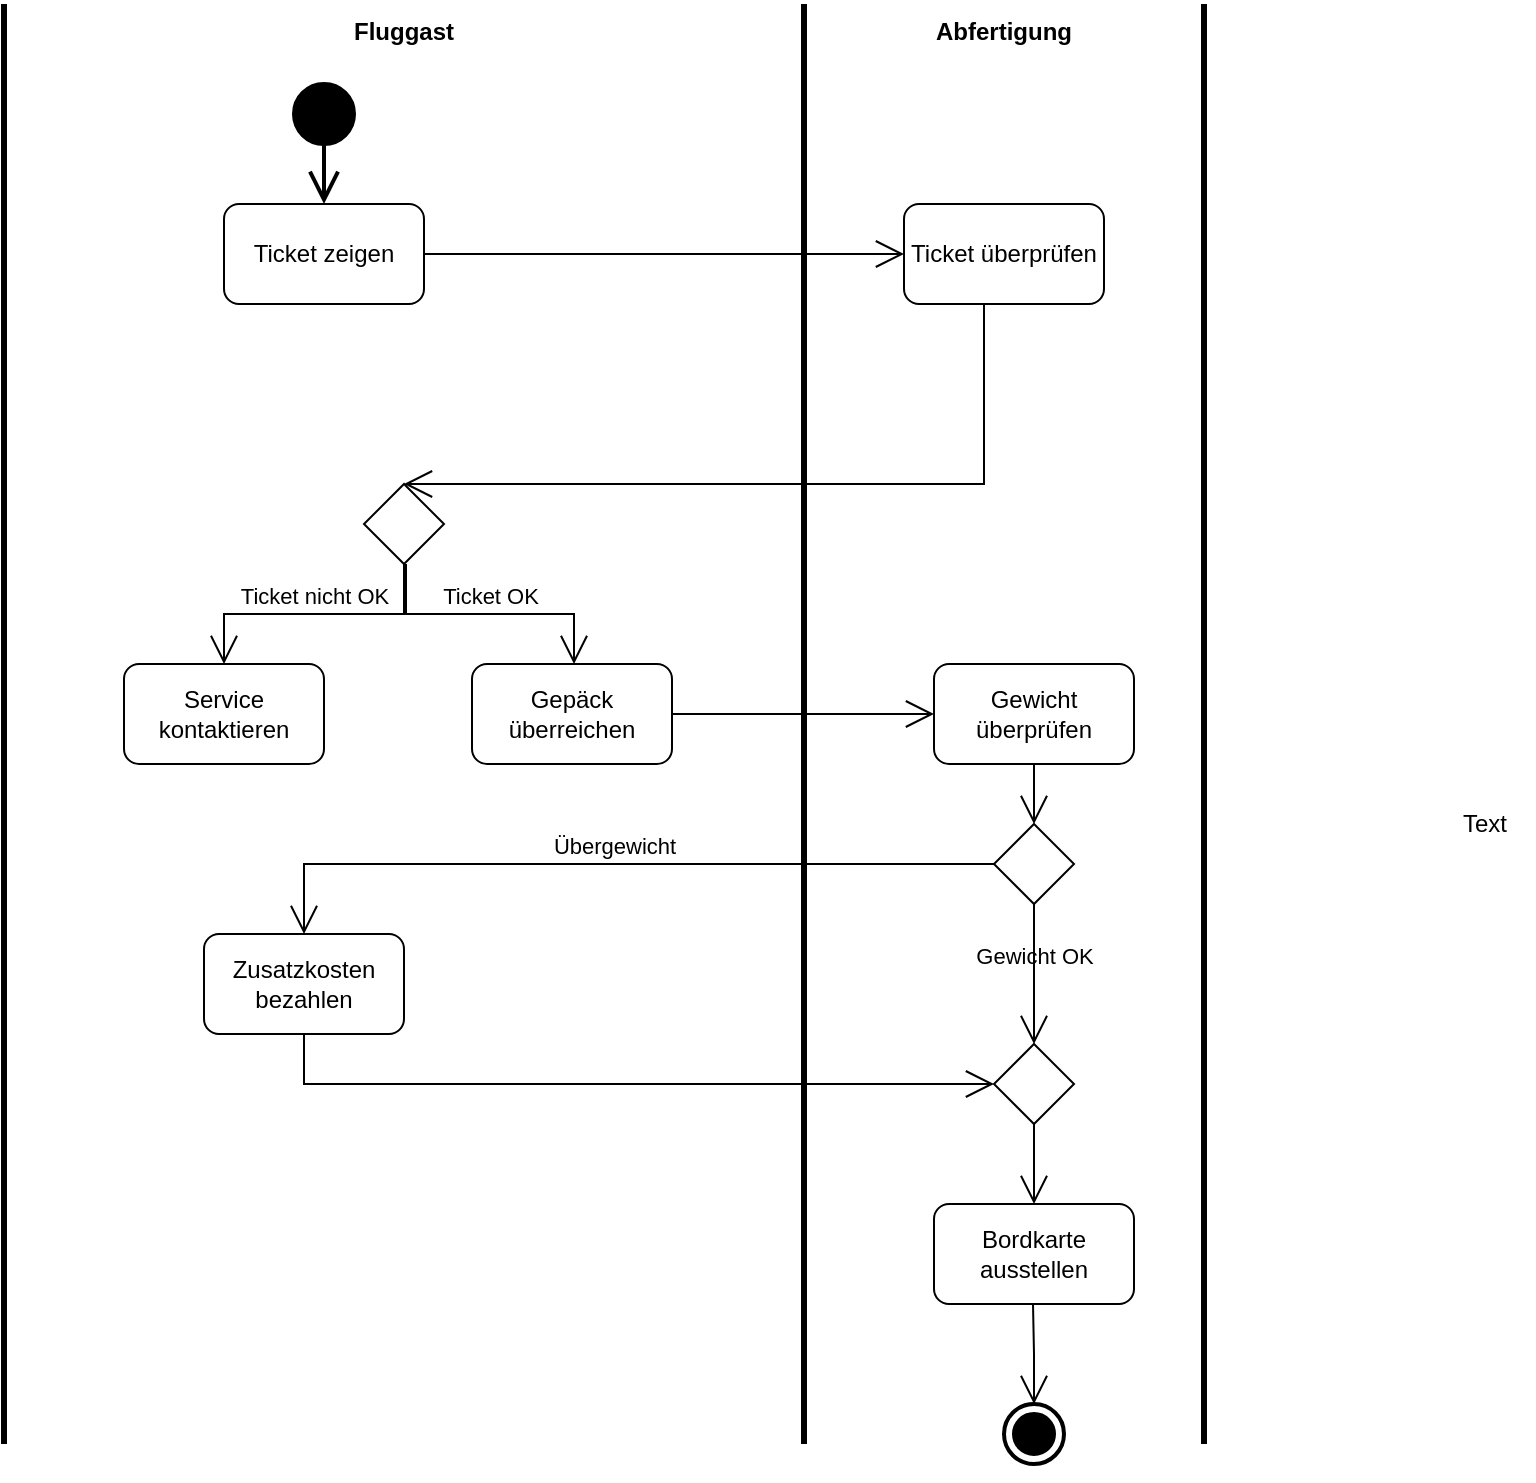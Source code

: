 <mxfile>
    <diagram id="0nqiZDRrLIbblJLlTVYX" name="Seite-1">
        <mxGraphModel dx="1086" dy="666" grid="1" gridSize="10" guides="1" tooltips="1" connect="1" arrows="1" fold="1" page="1" pageScale="1" pageWidth="1169" pageHeight="827" math="0" shadow="0">
            <root>
                <mxCell id="0"/>
                <mxCell id="1" parent="0"/>
                <mxCell id="2" value="&lt;b&gt;Fluggast&lt;/b&gt;" style="html=1;shape=mxgraph.sysml.actPart;strokeWidth=3;verticalAlign=top;rotation=0;whiteSpace=wrap;" vertex="1" parent="1">
                    <mxGeometry x="80" y="40" width="400" height="720" as="geometry"/>
                </mxCell>
                <mxCell id="3" value="&lt;b&gt;Abfertigung&lt;/b&gt;" style="html=1;shape=mxgraph.sysml.actPart;strokeWidth=3;verticalAlign=top;rotation=0;whiteSpace=wrap;" vertex="1" parent="1">
                    <mxGeometry x="480" y="40" width="200" height="720" as="geometry"/>
                </mxCell>
                <mxCell id="4" value="" style="shape=ellipse;html=1;fillColor=strokeColor;strokeWidth=2;verticalLabelPosition=bottom;verticalAlignment=top;perimeter=ellipsePerimeter;" vertex="1" parent="1">
                    <mxGeometry x="225" y="80" width="30" height="30" as="geometry"/>
                </mxCell>
                <mxCell id="5" style="edgeStyle=none;html=1;strokeWidth=1;" edge="1" parent="1" source="6" target="3">
                    <mxGeometry relative="1" as="geometry"/>
                </mxCell>
                <mxCell id="6" value="" style="html=1;shape=mxgraph.sysml.actFinal;strokeWidth=2;verticalLabelPosition=bottom;verticalAlignment=top;" vertex="1" parent="1">
                    <mxGeometry x="580" y="740" width="30" height="30" as="geometry"/>
                </mxCell>
                <mxCell id="7" value="Ticket zeigen" style="shape=rect;html=1;rounded=1;whiteSpace=wrap;align=center;" vertex="1" parent="1">
                    <mxGeometry x="190" y="140" width="100" height="50" as="geometry"/>
                </mxCell>
                <mxCell id="8" value="Ticket überprüfen" style="shape=rect;html=1;rounded=1;whiteSpace=wrap;align=center;" vertex="1" parent="1">
                    <mxGeometry x="530" y="140" width="100" height="50" as="geometry"/>
                </mxCell>
                <mxCell id="9" value="Service kontaktieren" style="shape=rect;html=1;rounded=1;whiteSpace=wrap;align=center;" vertex="1" parent="1">
                    <mxGeometry x="140" y="370" width="100" height="50" as="geometry"/>
                </mxCell>
                <mxCell id="10" value="Gepäck überreichen" style="shape=rect;html=1;rounded=1;whiteSpace=wrap;align=center;" vertex="1" parent="1">
                    <mxGeometry x="314" y="370" width="100" height="50" as="geometry"/>
                </mxCell>
                <mxCell id="11" value="Gewicht überprüfen" style="shape=rect;html=1;rounded=1;whiteSpace=wrap;align=center;" vertex="1" parent="1">
                    <mxGeometry x="545" y="370" width="100" height="50" as="geometry"/>
                </mxCell>
                <mxCell id="12" value="Bordkarte ausstellen" style="shape=rect;html=1;rounded=1;whiteSpace=wrap;align=center;" vertex="1" parent="1">
                    <mxGeometry x="545" y="640" width="100" height="50" as="geometry"/>
                </mxCell>
                <mxCell id="13" value="Zusatzkosten bezahlen" style="shape=rect;html=1;rounded=1;whiteSpace=wrap;align=center;" vertex="1" parent="1">
                    <mxGeometry x="180" y="505" width="100" height="50" as="geometry"/>
                </mxCell>
                <mxCell id="14" value="" style="edgeStyle=none;html=1;endArrow=open;endSize=12;strokeWidth=2;verticalAlign=bottom;exitX=0.5;exitY=1;exitDx=0;exitDy=0;entryX=0.5;entryY=0;entryDx=0;entryDy=0;" edge="1" parent="1" source="4" target="7">
                    <mxGeometry width="160" relative="1" as="geometry">
                        <mxPoint x="430" y="180" as="sourcePoint"/>
                        <mxPoint x="570" y="180.5" as="targetPoint"/>
                    </mxGeometry>
                </mxCell>
                <mxCell id="15" value="" style="edgeStyle=none;html=1;endArrow=open;endSize=12;strokeWidth=1;verticalAlign=bottom;exitX=1;exitY=0.5;exitDx=0;exitDy=0;entryX=0;entryY=0.5;entryDx=0;entryDy=0;" edge="1" parent="1" source="7" target="8">
                    <mxGeometry width="160" relative="1" as="geometry">
                        <mxPoint x="250" y="120" as="sourcePoint"/>
                        <mxPoint x="250" y="160" as="targetPoint"/>
                    </mxGeometry>
                </mxCell>
                <mxCell id="16" value="" style="shape=rhombus;html=1;verticalLabelPosition=bottom;verticalAlignment=top;" vertex="1" parent="1">
                    <mxGeometry x="260" y="280" width="40" height="40" as="geometry"/>
                </mxCell>
                <mxCell id="17" value="" style="edgeStyle=elbowEdgeStyle;html=1;elbow=horizontal;align=right;verticalAlign=bottom;endArrow=none;rounded=0;labelBackgroundColor=none;startArrow=open;startSize=12;entryX=0.35;entryY=1;entryDx=0;entryDy=0;entryPerimeter=0;exitX=0.5;exitY=0;exitDx=0;exitDy=0;" edge="1" parent="1" source="16" target="8">
                    <mxGeometry relative="1" as="geometry">
                        <mxPoint x="580" y="200" as="targetPoint"/>
                        <Array as="points">
                            <mxPoint x="570" y="250"/>
                            <mxPoint x="390" y="200"/>
                            <mxPoint x="280" y="240"/>
                            <mxPoint x="580" y="250"/>
                            <mxPoint x="280" y="230"/>
                            <mxPoint x="280" y="240"/>
                            <mxPoint x="280" y="230"/>
                            <mxPoint x="280" y="250"/>
                            <mxPoint x="580" y="240"/>
                        </Array>
                    </mxGeometry>
                </mxCell>
                <mxCell id="18" value="Ticket OK" style="edgeStyle=elbowEdgeStyle;html=1;elbow=vertical;verticalAlign=bottom;endArrow=open;rounded=0;labelBackgroundColor=none;endSize=12;entryX=0.5;entryY=0;entryDx=0;entryDy=0;" edge="1" parent="1">
                    <mxGeometry relative="1" as="geometry">
                        <mxPoint x="365" y="370" as="targetPoint"/>
                        <mxPoint x="281" y="320" as="sourcePoint"/>
                    </mxGeometry>
                </mxCell>
                <mxCell id="19" value="Ticket nicht OK" style="edgeStyle=elbowEdgeStyle;html=1;elbow=vertical;verticalAlign=bottom;endArrow=open;rounded=0;labelBackgroundColor=none;endSize=12;entryX=0.5;entryY=0;entryDx=0;entryDy=0;" edge="1" parent="1" target="9">
                    <mxGeometry relative="1" as="geometry">
                        <mxPoint x="400" y="350" as="targetPoint"/>
                        <mxPoint x="280" y="320" as="sourcePoint"/>
                    </mxGeometry>
                </mxCell>
                <mxCell id="20" value="" style="edgeStyle=none;html=1;endArrow=open;endSize=12;strokeWidth=1;verticalAlign=bottom;exitX=1;exitY=0.5;exitDx=0;exitDy=0;entryX=0;entryY=0.5;entryDx=0;entryDy=0;" edge="1" parent="1" source="10" target="11">
                    <mxGeometry width="160" relative="1" as="geometry">
                        <mxPoint x="405" y="394.5" as="sourcePoint"/>
                        <mxPoint x="540" y="395" as="targetPoint"/>
                    </mxGeometry>
                </mxCell>
                <mxCell id="21" value="" style="shape=rhombus;html=1;verticalLabelPosition=top;verticalAlignment=bottom;" vertex="1" parent="1">
                    <mxGeometry x="575" y="560" width="40" height="40" as="geometry"/>
                </mxCell>
                <mxCell id="22" value="" style="edgeStyle=elbowEdgeStyle;html=1;elbow=horizontal;align=right;verticalAlign=bottom;rounded=0;labelBackgroundColor=none;endArrow=open;endSize=12;strokeWidth=1;" edge="1" parent="1" source="21">
                    <mxGeometry relative="1" as="geometry">
                        <mxPoint x="595" y="640" as="targetPoint"/>
                    </mxGeometry>
                </mxCell>
                <mxCell id="23" value="" style="edgeStyle=elbowEdgeStyle;html=1;elbow=vertical;verticalAlign=bottom;startArrow=open;endArrow=none;rounded=0;labelBackgroundColor=none;startSize=12;strokeWidth=1;exitX=0;exitY=0.5;exitDx=0;exitDy=0;" edge="1" parent="1" source="21" target="13">
                    <mxGeometry relative="1" as="geometry">
                        <mxPoint x="495" y="580" as="targetPoint"/>
                        <Array as="points">
                            <mxPoint x="320" y="580"/>
                        </Array>
                    </mxGeometry>
                </mxCell>
                <mxCell id="24" value="" style="edgeStyle=elbowEdgeStyle;html=1;elbow=vertical;verticalAlign=bottom;startArrow=open;endArrow=none;rounded=0;labelBackgroundColor=none;startSize=12;strokeWidth=1;exitX=0.5;exitY=0;exitDx=0;exitDy=0;exitPerimeter=0;" edge="1" parent="1" source="6">
                    <mxGeometry relative="1" as="geometry">
                        <mxPoint x="594.5" y="690" as="targetPoint"/>
                        <mxPoint x="595" y="730" as="sourcePoint"/>
                    </mxGeometry>
                </mxCell>
                <mxCell id="25" value="" style="shape=rhombus;html=1;verticalLabelPosition=bottom;verticalAlignment=top;" vertex="1" parent="1">
                    <mxGeometry x="575" y="450" width="40" height="40" as="geometry"/>
                </mxCell>
                <mxCell id="26" value="" style="edgeStyle=elbowEdgeStyle;html=1;elbow=horizontal;align=right;verticalAlign=bottom;endArrow=none;rounded=0;labelBackgroundColor=none;startArrow=open;startSize=12;strokeWidth=1;entryX=0.5;entryY=1;entryDx=0;entryDy=0;" edge="1" parent="1" source="25" target="11">
                    <mxGeometry relative="1" as="geometry">
                        <mxPoint x="545" y="430" as="targetPoint"/>
                    </mxGeometry>
                </mxCell>
                <mxCell id="27" value="Gewicht OK" style="edgeStyle=elbowEdgeStyle;html=1;elbow=vertical;verticalAlign=bottom;endArrow=open;rounded=0;labelBackgroundColor=none;endSize=12;strokeWidth=1;entryX=0.5;entryY=0;entryDx=0;entryDy=0;" edge="1" parent="1" source="25" target="21">
                    <mxGeometry relative="1" as="geometry">
                        <mxPoint x="720" y="490" as="targetPoint"/>
                    </mxGeometry>
                </mxCell>
                <mxCell id="28" value="Text" style="text;html=1;align=center;verticalAlign=middle;resizable=0;points=[];autosize=1;strokeColor=none;fillColor=none;" vertex="1" parent="1">
                    <mxGeometry x="795" y="435" width="50" height="30" as="geometry"/>
                </mxCell>
                <mxCell id="29" value="Übergewicht" style="edgeStyle=elbowEdgeStyle;html=1;elbow=vertical;verticalAlign=bottom;endArrow=open;rounded=0;labelBackgroundColor=none;endSize=12;strokeWidth=1;entryX=0.5;entryY=0;entryDx=0;entryDy=0;exitX=0;exitY=0.5;exitDx=0;exitDy=0;" edge="1" parent="1" source="25" target="13">
                    <mxGeometry relative="1" as="geometry">
                        <mxPoint x="400" y="535" as="targetPoint"/>
                        <mxPoint x="400" y="480" as="sourcePoint"/>
                        <Array as="points">
                            <mxPoint x="200" y="470"/>
                        </Array>
                    </mxGeometry>
                </mxCell>
            </root>
        </mxGraphModel>
    </diagram>
</mxfile>
